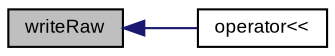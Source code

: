 digraph "writeRaw"
{
  bgcolor="transparent";
  edge [fontname="Arial",fontsize="9",labelfontname="Arial",labelfontsize="9"];
  node [fontname="Arial",fontsize="9",shape=record];
  rankdir="LR";
  Node1 [label="writeRaw",height=0.2,width=0.4,color="black", fillcolor="grey75", style="filled" fontcolor="black"];
  Node1 -> Node2 [dir="back",color="midnightblue",fontsize="9",style="solid",fontname="Arial"];
  Node2 [label="operator\<\<",height=0.2,width=0.4,color="black",URL="$class_v_s_t_g_u_i_1_1_c_file_stream.html#a6286b55dd743d3d454e185842d20e103"];
}
